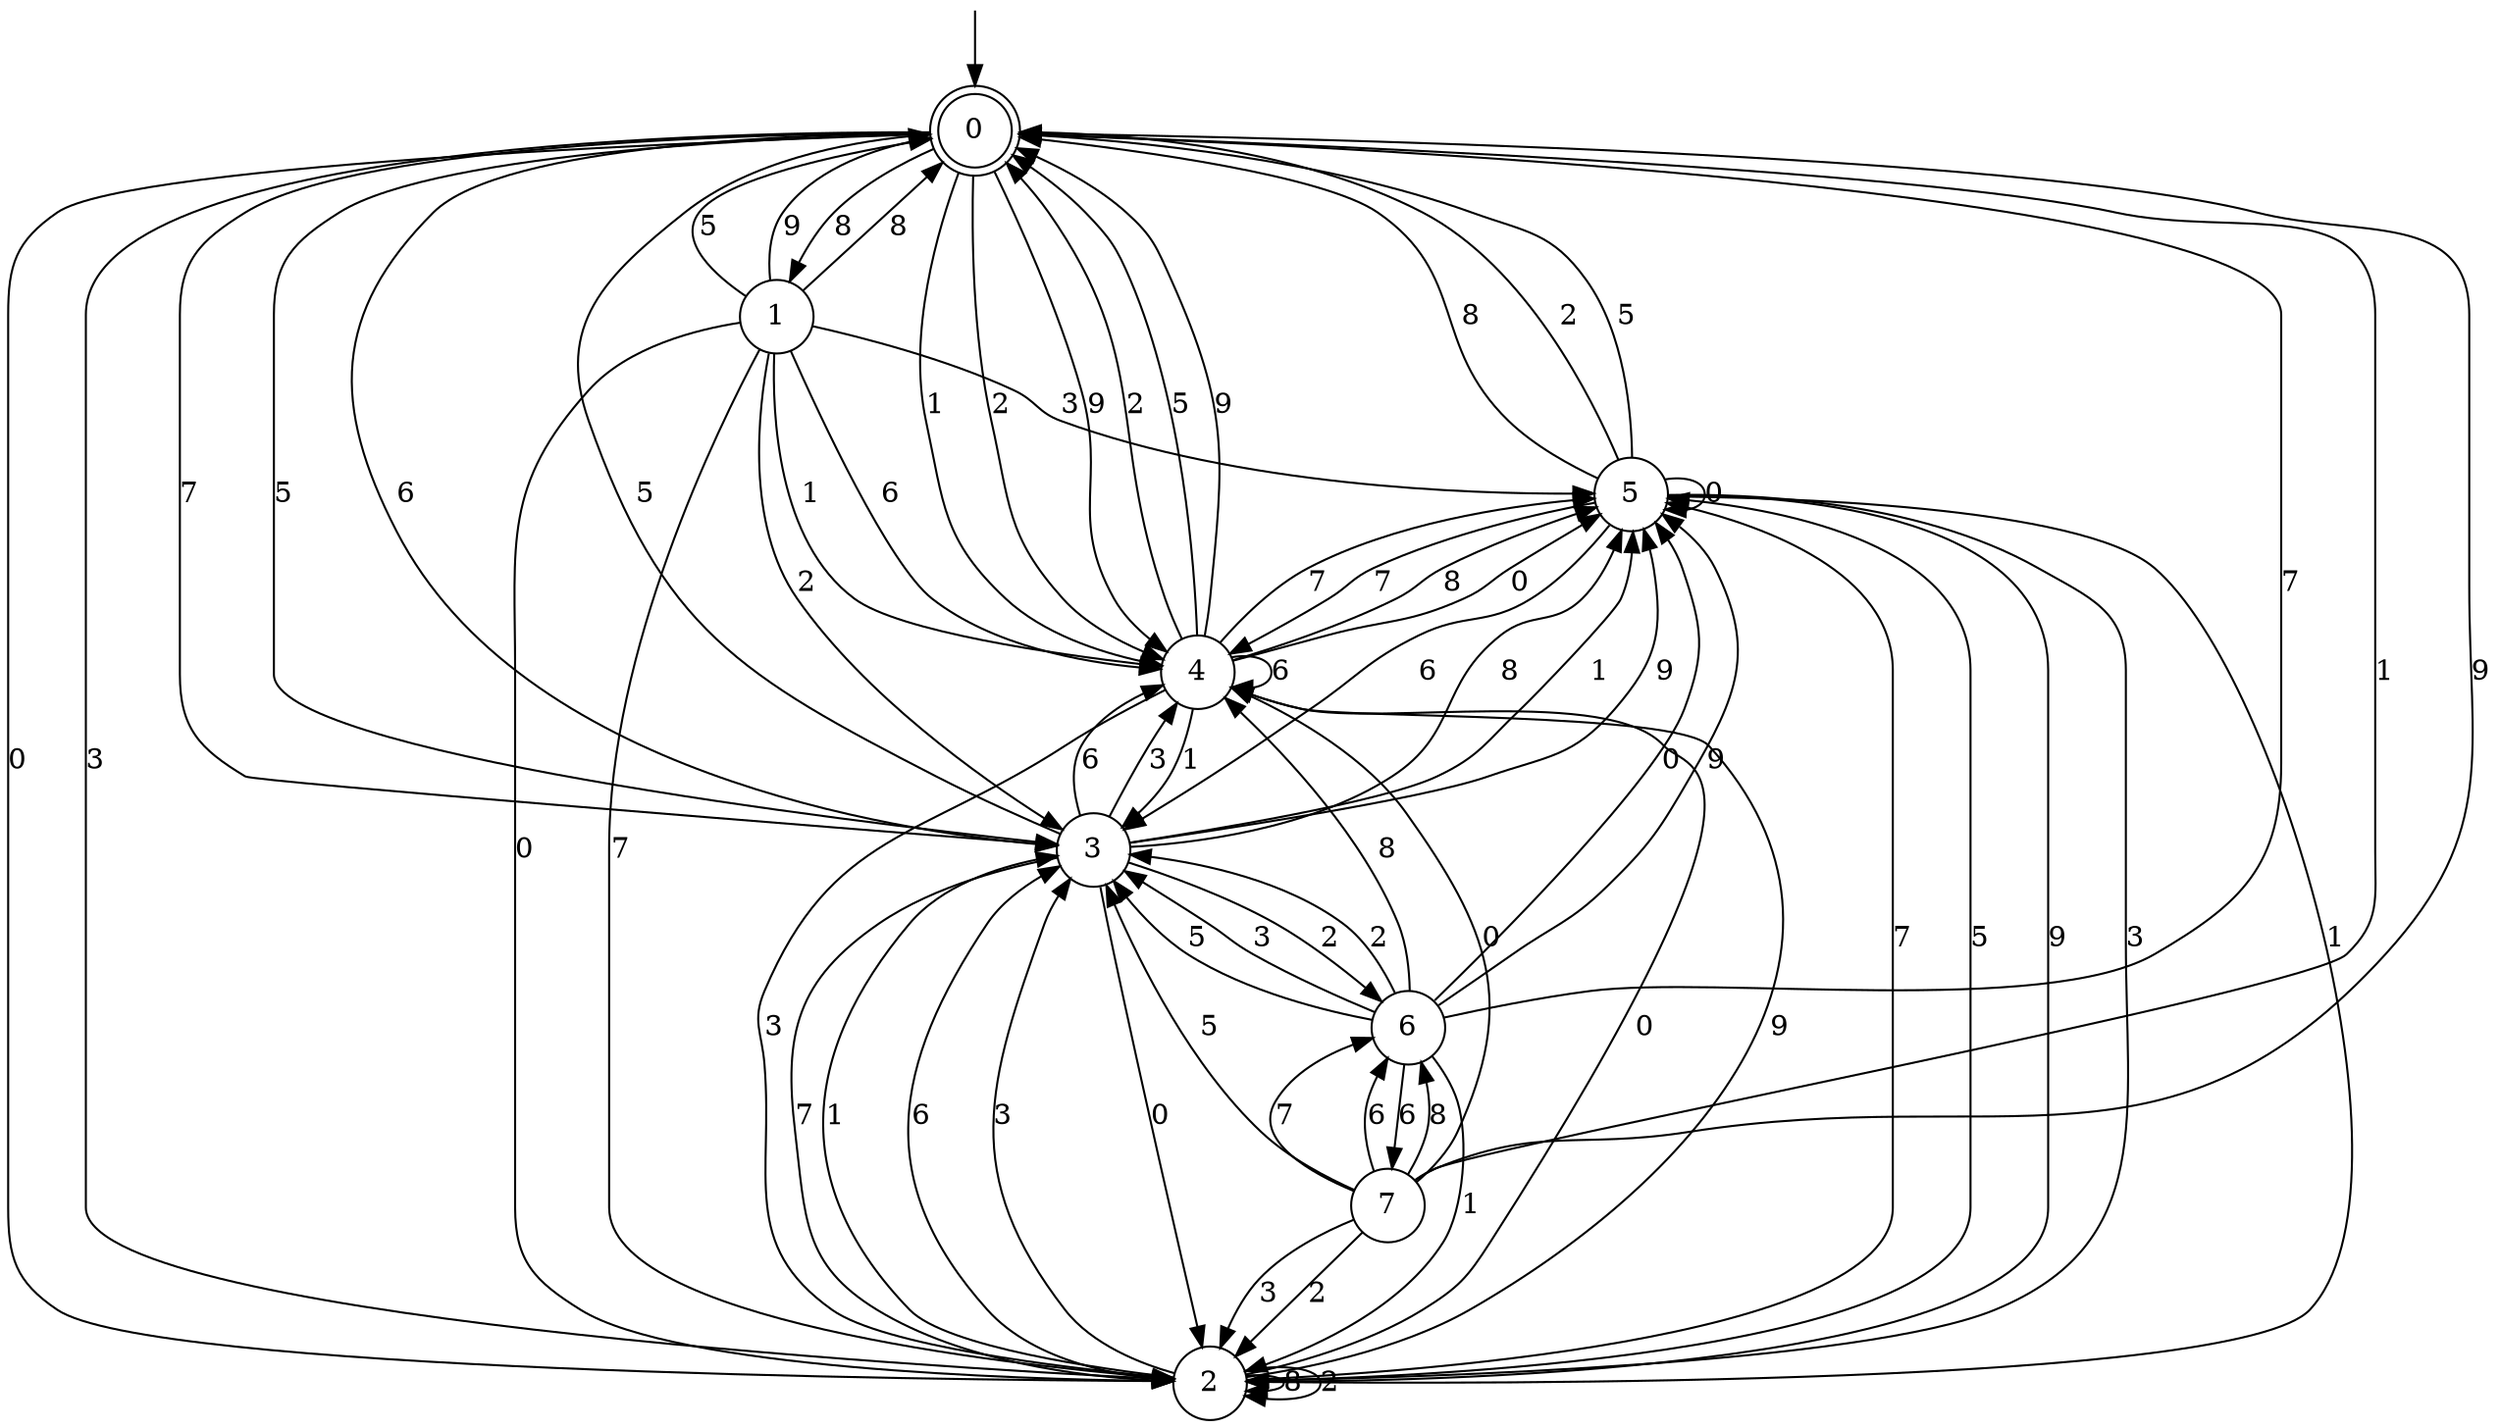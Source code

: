 digraph g {

	s0 [shape="doublecircle" label="0"];
	s1 [shape="circle" label="1"];
	s2 [shape="circle" label="2"];
	s3 [shape="circle" label="3"];
	s4 [shape="circle" label="4"];
	s5 [shape="circle" label="5"];
	s6 [shape="circle" label="6"];
	s7 [shape="circle" label="7"];
	s0 -> s1 [label="8"];
	s0 -> s2 [label="0"];
	s0 -> s3 [label="7"];
	s0 -> s4 [label="1"];
	s0 -> s4 [label="2"];
	s0 -> s3 [label="5"];
	s0 -> s3 [label="6"];
	s0 -> s4 [label="9"];
	s0 -> s2 [label="3"];
	s1 -> s0 [label="8"];
	s1 -> s2 [label="0"];
	s1 -> s2 [label="7"];
	s1 -> s4 [label="1"];
	s1 -> s3 [label="2"];
	s1 -> s0 [label="5"];
	s1 -> s4 [label="6"];
	s1 -> s0 [label="9"];
	s1 -> s5 [label="3"];
	s2 -> s2 [label="8"];
	s2 -> s4 [label="0"];
	s2 -> s5 [label="7"];
	s2 -> s3 [label="1"];
	s2 -> s2 [label="2"];
	s2 -> s5 [label="5"];
	s2 -> s3 [label="6"];
	s2 -> s4 [label="9"];
	s2 -> s3 [label="3"];
	s3 -> s5 [label="8"];
	s3 -> s2 [label="0"];
	s3 -> s2 [label="7"];
	s3 -> s5 [label="1"];
	s3 -> s6 [label="2"];
	s3 -> s0 [label="5"];
	s3 -> s4 [label="6"];
	s3 -> s5 [label="9"];
	s3 -> s4 [label="3"];
	s4 -> s5 [label="8"];
	s4 -> s5 [label="0"];
	s4 -> s5 [label="7"];
	s4 -> s3 [label="1"];
	s4 -> s0 [label="2"];
	s4 -> s0 [label="5"];
	s4 -> s4 [label="6"];
	s4 -> s0 [label="9"];
	s4 -> s2 [label="3"];
	s5 -> s0 [label="8"];
	s5 -> s5 [label="0"];
	s5 -> s4 [label="7"];
	s5 -> s2 [label="1"];
	s5 -> s0 [label="2"];
	s5 -> s0 [label="5"];
	s5 -> s3 [label="6"];
	s5 -> s2 [label="9"];
	s5 -> s2 [label="3"];
	s6 -> s4 [label="8"];
	s6 -> s5 [label="0"];
	s6 -> s0 [label="7"];
	s6 -> s2 [label="1"];
	s6 -> s3 [label="2"];
	s6 -> s3 [label="5"];
	s6 -> s7 [label="6"];
	s6 -> s5 [label="9"];
	s6 -> s3 [label="3"];
	s7 -> s6 [label="8"];
	s7 -> s4 [label="0"];
	s7 -> s6 [label="7"];
	s7 -> s0 [label="1"];
	s7 -> s2 [label="2"];
	s7 -> s3 [label="5"];
	s7 -> s6 [label="6"];
	s7 -> s0 [label="9"];
	s7 -> s2 [label="3"];

__start0 [label="" shape="none" width="0" height="0"];
__start0 -> s0;

}
